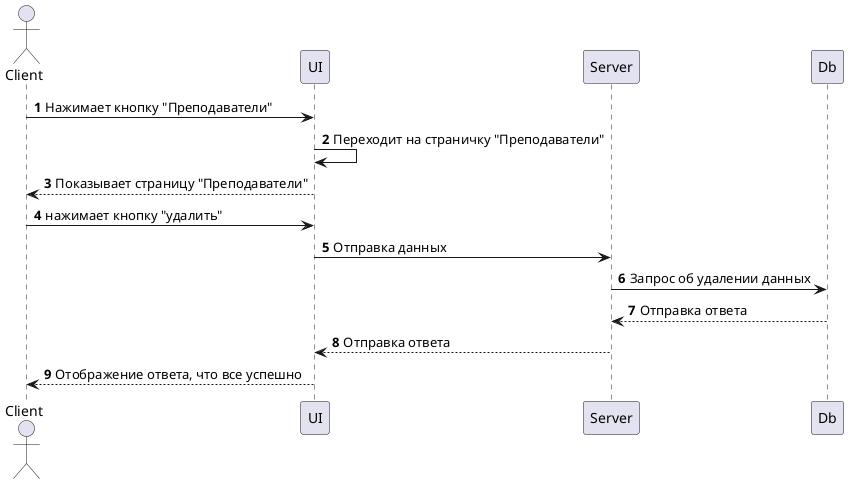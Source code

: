 @startuml Удаление преподавателя
    autonumber

    actor Client
    
    participant UI
    participant Server
    participant Db

    Client -> UI: Нажимает кнопку "Преподаватели"
    UI -> UI: Переходит на страничку "Преподаватели"
    Client <-- UI: Показывает страницу "Преподаватели"

    Client -> UI: нажимает кнопку "удалить"
    UI -> Server: Отправка данных
    Server -> Db: Запрос об удалении данных 
    Server <-- Db: Отправка ответа 
    UI <-- Server: Отправка ответа
    Client <-- UI: Отображение ответа, что все успешно

@enduml
